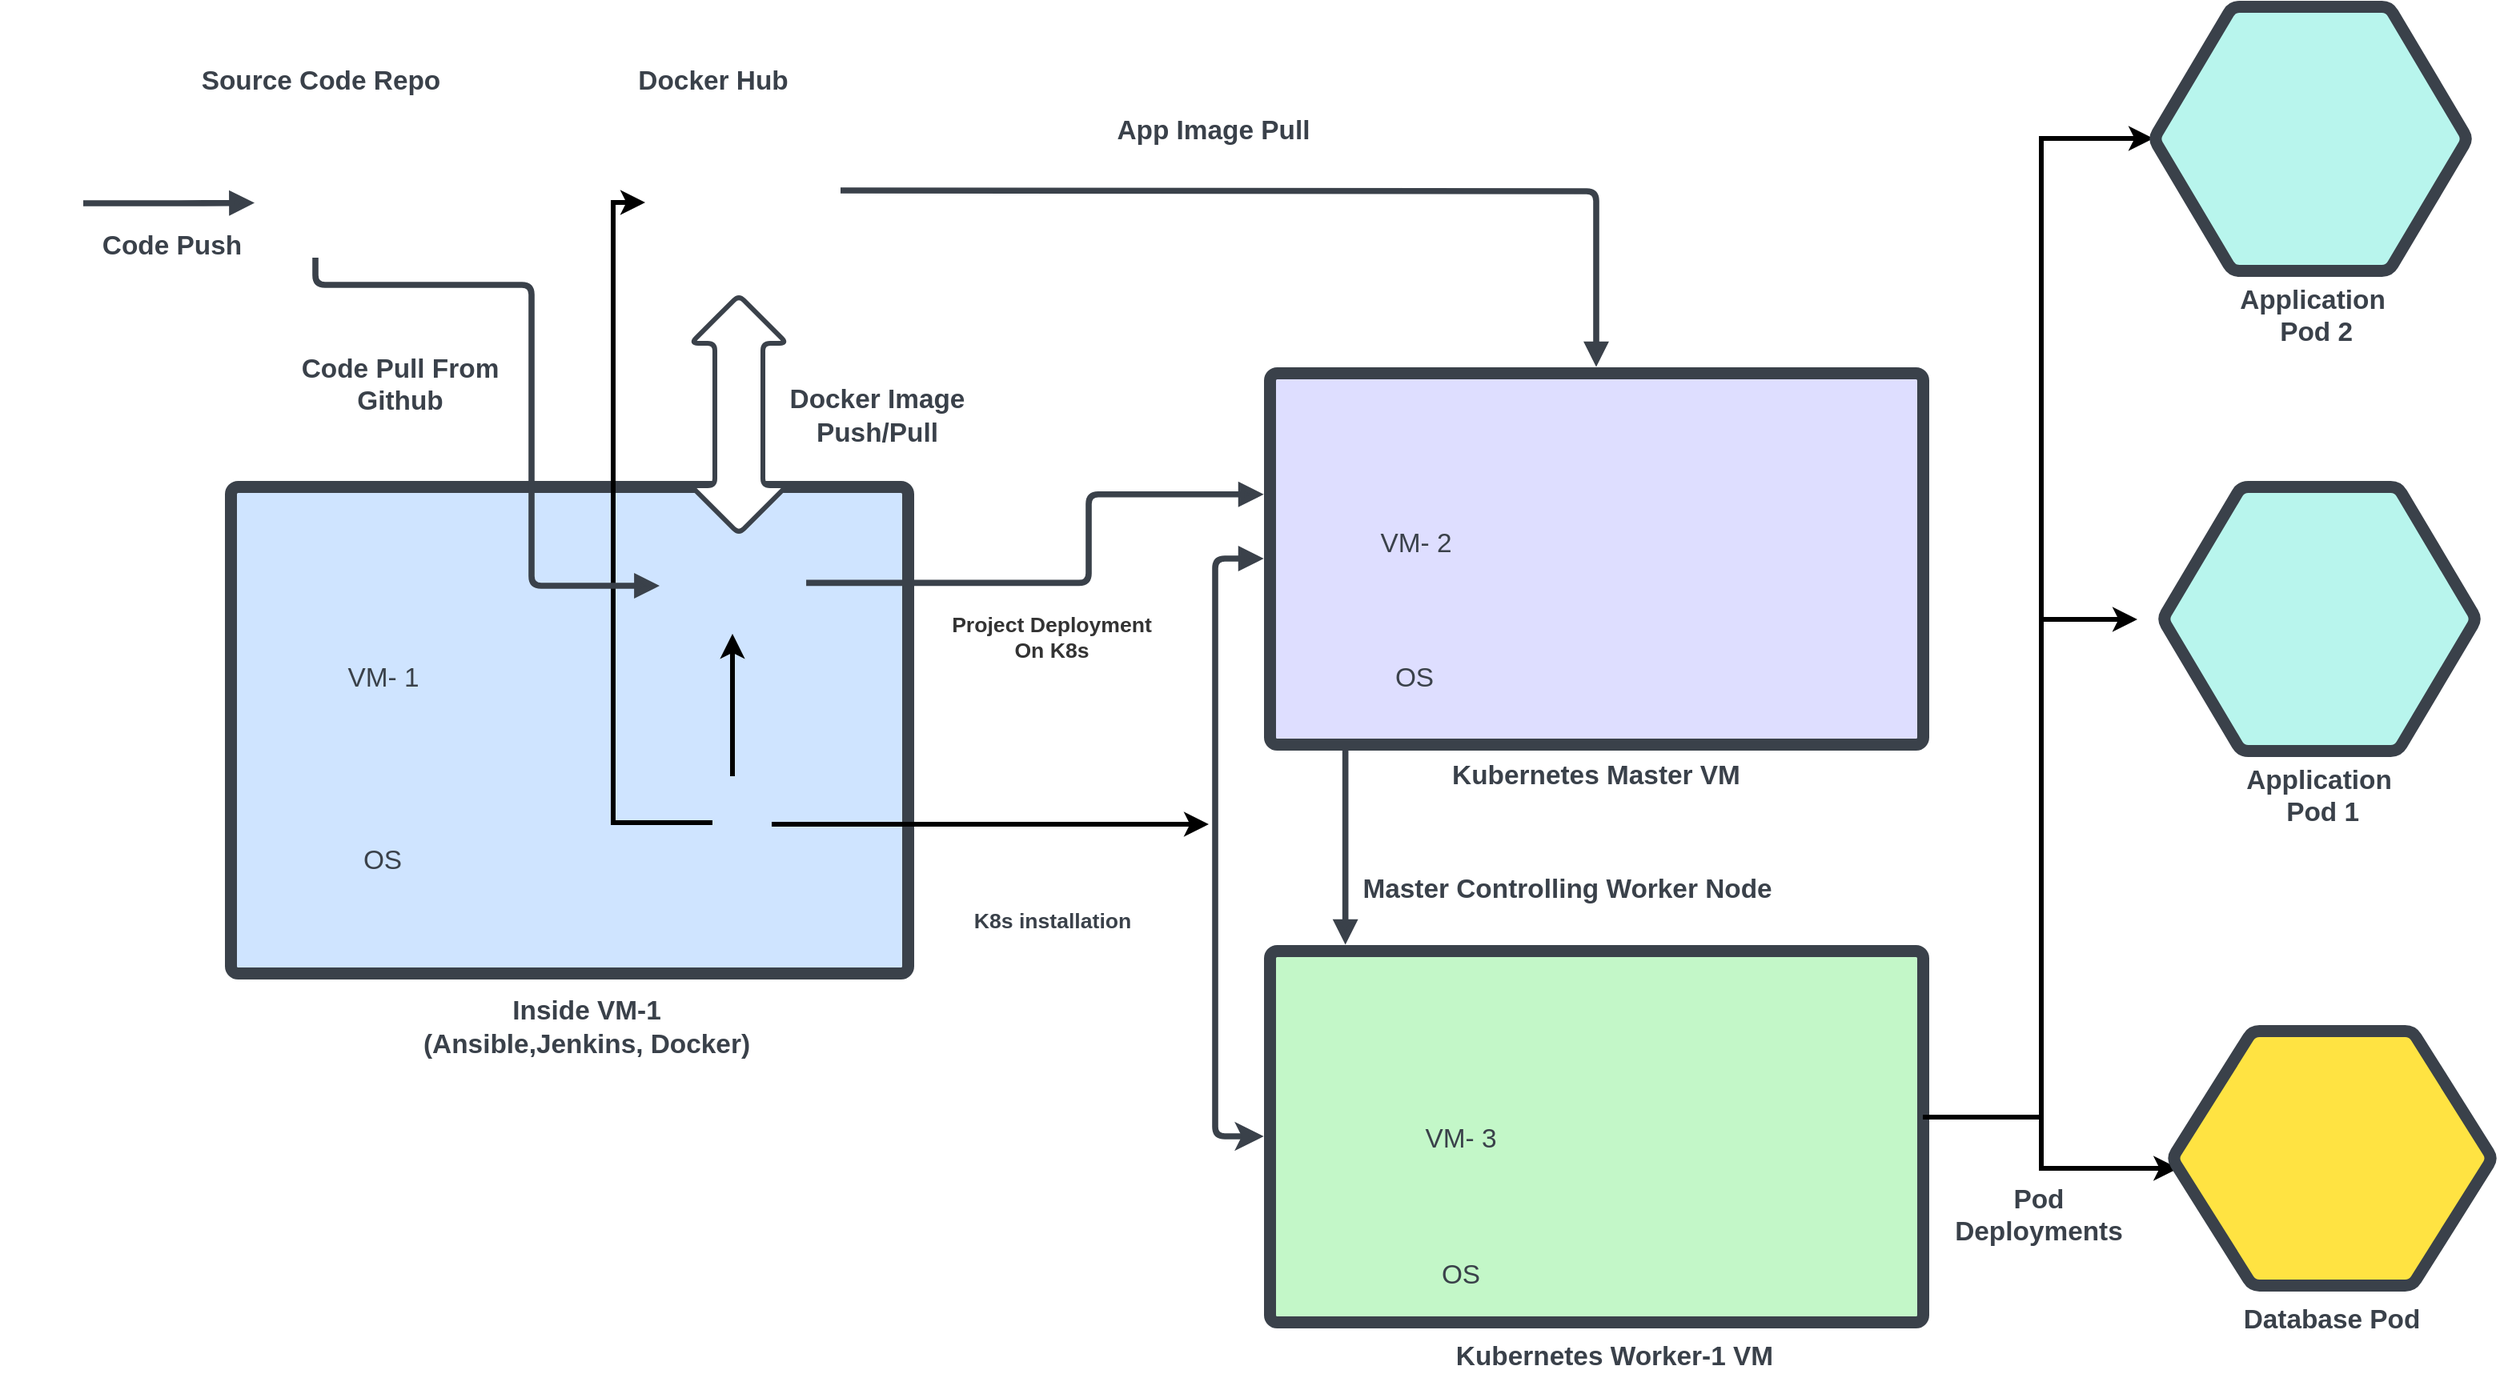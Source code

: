 <mxfile version="21.6.1" type="github">
  <diagram name="Page-1" id="2q4YPqR6SDCzdkbkJhSU">
    <mxGraphModel dx="8116" dy="1942" grid="1" gridSize="10" guides="1" tooltips="1" connect="1" arrows="1" fold="1" page="1" pageScale="1" pageWidth="827" pageHeight="1169" math="0" shadow="0">
      <root>
        <mxCell id="0" />
        <mxCell id="1" parent="0" />
        <mxCell id="Dl-Ma3oMHARwjfBRive8-1" value="" style="html=1;overflow=block;blockSpacing=1;whiteSpace=wrap;fontSize=13;spacing=3.8;strokeColor=#3a414a;strokeOpacity=100;fillOpacity=100;rounded=1;absoluteArcSize=1;arcSize=9;fillColor=#dedeff;strokeWidth=7.5;lucidId=5cT.9N6pU_Mk;" vertex="1" parent="1">
          <mxGeometry x="-5222" y="99" width="408" height="232" as="geometry" />
        </mxCell>
        <mxCell id="Dl-Ma3oMHARwjfBRive8-69" style="edgeStyle=orthogonalEdgeStyle;rounded=0;orthogonalLoop=1;jettySize=auto;html=1;entryX=0;entryY=0.5;entryDx=0;entryDy=0;strokeWidth=3;" edge="1" parent="1" target="Dl-Ma3oMHARwjfBRive8-66">
          <mxGeometry relative="1" as="geometry">
            <mxPoint x="-4810" y="564" as="sourcePoint" />
            <mxPoint x="-4738.804" y="-69.385" as="targetPoint" />
            <Array as="points">
              <mxPoint x="-4740" y="564" />
              <mxPoint x="-4740" y="-48" />
            </Array>
          </mxGeometry>
        </mxCell>
        <mxCell id="Dl-Ma3oMHARwjfBRive8-2" value="" style="html=1;overflow=block;blockSpacing=1;whiteSpace=wrap;fontSize=13;spacing=3.8;strokeColor=#3a414a;strokeOpacity=100;fillOpacity=100;rounded=1;absoluteArcSize=1;arcSize=9;fillColor=#c3f7c8;strokeWidth=7.5;lucidId=9WS.9QL8N6xv;" vertex="1" parent="1">
          <mxGeometry x="-5222" y="460" width="408" height="232" as="geometry" />
        </mxCell>
        <mxCell id="Dl-Ma3oMHARwjfBRive8-3" value="" style="points=[[0.714,0.338,0],[0.549,0.2,0],[0.85,0.198,0]];html=1;overflow=block;blockSpacing=1;whiteSpace=wrap;fontSize=13;spacing=3.8;strokeColor=#3a414a;strokeOpacity=100;fillOpacity=100;rounded=1;absoluteArcSize=1;arcSize=9;fillColor=#cfe4ff;strokeWidth=7.5;lucidId=tHR.RqMFKNO4;" vertex="1" parent="1">
          <mxGeometry x="-5871" y="170" width="423" height="304" as="geometry" />
        </mxCell>
        <mxCell id="Dl-Ma3oMHARwjfBRive8-4" value="" style="html=1;overflow=block;blockSpacing=1;whiteSpace=wrap;shape=image;fontSize=13;spacing=0;strokeColor=none;strokeOpacity=100;strokeWidth=0;image=https://images.lucid.app/images/0839ae5e-1928-40da-9dd1-2a745bce146e/content;imageAspect=0;lucidId=lZQ.nhfzFDih;" vertex="1" parent="1">
          <mxGeometry x="-5603" y="202" width="91" height="60" as="geometry" />
        </mxCell>
        <mxCell id="Dl-Ma3oMHARwjfBRive8-5" value="" style="html=1;overflow=block;blockSpacing=1;whiteSpace=wrap;shape=image;fontSize=13;spacing=0;strokeColor=none;strokeOpacity=100;strokeWidth=0;image=https://images.lucid.app/images/5dbf9200-86ef-41af-bba9-ffb445953cea/content;imageAspect=0;lucidId=1ZQ.fj6Nxm91;" vertex="1" parent="1">
          <mxGeometry x="-5812" y="198" width="73" height="69" as="geometry" />
        </mxCell>
        <mxCell id="Dl-Ma3oMHARwjfBRive8-6" value="" style="html=1;overflow=block;blockSpacing=1;whiteSpace=wrap;shape=image;fontSize=13;spacing=0;strokeColor=none;strokeOpacity=100;strokeWidth=0;image=https://images.lucid.app/images/e62f3f0d-a121-48e8-9074-ace3d86f06e4/content;imageAspect=0;lucidId=Y3Q.VHTpaRUR;" vertex="1" parent="1">
          <mxGeometry x="-4995" y="503" width="166" height="29" as="geometry" />
        </mxCell>
        <mxCell id="Dl-Ma3oMHARwjfBRive8-74" style="edgeStyle=orthogonalEdgeStyle;rounded=0;orthogonalLoop=1;jettySize=auto;html=1;strokeWidth=3;" edge="1" parent="1" source="Dl-Ma3oMHARwjfBRive8-7">
          <mxGeometry relative="1" as="geometry">
            <mxPoint x="-5260" y="381" as="targetPoint" />
          </mxGeometry>
        </mxCell>
        <mxCell id="Dl-Ma3oMHARwjfBRive8-77" style="edgeStyle=orthogonalEdgeStyle;rounded=0;orthogonalLoop=1;jettySize=auto;html=1;entryX=0;entryY=0.5;entryDx=0;entryDy=0;strokeWidth=3;" edge="1" parent="1">
          <mxGeometry relative="1" as="geometry">
            <mxPoint x="-5570" y="380.0" as="sourcePoint" />
            <mxPoint x="-5612" y="-7.5" as="targetPoint" />
            <Array as="points">
              <mxPoint x="-5632" y="380" />
              <mxPoint x="-5632" y="-8" />
            </Array>
          </mxGeometry>
        </mxCell>
        <mxCell id="Dl-Ma3oMHARwjfBRive8-78" value="" style="edgeStyle=orthogonalEdgeStyle;rounded=0;orthogonalLoop=1;jettySize=auto;html=1;strokeWidth=3;" edge="1" parent="1" source="Dl-Ma3oMHARwjfBRive8-7" target="Dl-Ma3oMHARwjfBRive8-4">
          <mxGeometry relative="1" as="geometry" />
        </mxCell>
        <mxCell id="Dl-Ma3oMHARwjfBRive8-7" value="" style="html=1;overflow=block;blockSpacing=1;whiteSpace=wrap;shape=image;fontSize=13;spacing=0;strokeColor=none;strokeOpacity=100;strokeWidth=0;image=https://images.lucid.app/images/f6d19e5a-acac-44e6-9520-affb39c4d1e9/content;imageAspect=0;lucidId=G6Q.1mLMZaCx;" vertex="1" parent="1">
          <mxGeometry x="-5582" y="351" width="49" height="60" as="geometry" />
        </mxCell>
        <mxCell id="Dl-Ma3oMHARwjfBRive8-8" value="" style="html=1;overflow=block;blockSpacing=1;whiteSpace=wrap;shape=image;fontSize=13;spacing=0;strokeColor=none;strokeOpacity=100;strokeWidth=0;image=https://images.lucid.app/images/7aab2980-8390-469f-9542-503a8dc7d49c/content;imageAspect=0;lucidId=39Q.k~S7HBWE;" vertex="1" parent="1">
          <mxGeometry x="-5620" y="-64" width="133" height="113" as="geometry" />
        </mxCell>
        <mxCell id="Dl-Ma3oMHARwjfBRive8-9" value="" style="html=1;overflow=block;blockSpacing=1;whiteSpace=wrap;shape=image;fontSize=13;spacing=0;strokeColor=none;strokeOpacity=100;strokeWidth=0;image=https://images.lucid.app/images/96fd7c5d-47f8-4f27-a543-2824d02b5435/content;imageAspect=0;lucidId=p~Q.Xl.0O8On;" vertex="1" parent="1">
          <mxGeometry x="-5856" y="-49" width="76" height="76" as="geometry" />
        </mxCell>
        <mxCell id="Dl-Ma3oMHARwjfBRive8-11" value="" style="html=1;jettySize=18;whiteSpace=wrap;fontSize=13;strokeColor=#3a414a;strokeOpacity=100;strokeWidth=3.8;rounded=1;arcSize=12;edgeStyle=orthogonalEdgeStyle;startArrow=none;endArrow=block;endFill=1;exitX=0.5;exitY=1;exitPerimeter=0;entryX=0;entryY=0.5;lucidId=YYS.RZbuwzPK;entryDx=0;entryDy=0;" edge="1" parent="1" source="Dl-Ma3oMHARwjfBRive8-9" target="Dl-Ma3oMHARwjfBRive8-4">
          <mxGeometry width="100" height="100" relative="1" as="geometry">
            <Array as="points">
              <mxPoint x="-5818" y="44" />
              <mxPoint x="-5683" y="44" />
              <mxPoint x="-5683" y="232" />
            </Array>
          </mxGeometry>
        </mxCell>
        <mxCell id="Dl-Ma3oMHARwjfBRive8-12" value="VM- 1" style="html=1;overflow=block;blockSpacing=1;whiteSpace=wrap;fontSize=16.7;fontColor=#3a414a;spacing=3.8;strokeOpacity=0;fillOpacity=0;rounded=1;absoluteArcSize=1;arcSize=9;fillColor=#ffffff;strokeWidth=0.8;lucidId=PZS.uT0q8Rq6;" vertex="1" parent="1">
          <mxGeometry x="-5821" y="276" width="91" height="25" as="geometry" />
        </mxCell>
        <mxCell id="Dl-Ma3oMHARwjfBRive8-13" value="Inside VM-1 (Ansible,Jenkins, Docker)" style="html=1;overflow=block;blockSpacing=1;whiteSpace=wrap;fontSize=16.7;fontColor=#3a414a;fontStyle=1;spacing=3.8;strokeOpacity=0;fillOpacity=0;rounded=1;absoluteArcSize=1;arcSize=9;fillColor=#ffffff;strokeWidth=0.8;lucidId=z0S.VyMDvYpo;" vertex="1" parent="1">
          <mxGeometry x="-5760" y="475" width="223" height="65" as="geometry" />
        </mxCell>
        <mxCell id="Dl-Ma3oMHARwjfBRive8-14" value="" style="html=1;overflow=block;blockSpacing=1;whiteSpace=wrap;shape=image;fontSize=13;spacing=0;strokeColor=none;strokeOpacity=100;strokeWidth=0;image=https://images.lucid.app/images/c1e099dd-e6ca-48bb-b745-3d01dbec6e6d/content;imageAspect=0;lucidId=u6S.5h0-Gnwb;" vertex="1" parent="1">
          <mxGeometry x="-4980" y="607" width="136" height="36" as="geometry" />
        </mxCell>
        <mxCell id="Dl-Ma3oMHARwjfBRive8-15" value="Kubernetes Worker-1 VM" style="html=1;overflow=block;blockSpacing=1;whiteSpace=wrap;fontSize=16.7;fontColor=#3a414a;fontStyle=1;spacing=3.8;strokeOpacity=0;fillOpacity=0;rounded=1;absoluteArcSize=1;arcSize=9;fillColor=#ffffff;strokeWidth=0.8;lucidId=76S.Ltz0b8oP;" vertex="1" parent="1">
          <mxGeometry x="-5116" y="692" width="219" height="43" as="geometry" />
        </mxCell>
        <mxCell id="Dl-Ma3oMHARwjfBRive8-16" value="" style="html=1;overflow=block;blockSpacing=1;whiteSpace=wrap;shape=image;fontSize=13;spacing=0;strokeColor=none;strokeOpacity=100;strokeWidth=0;image=https://images.lucid.app/images/5dbf9200-86ef-41af-bba9-ffb445953cea/content;imageAspect=0;lucidId=r8S.361AoPXp;" vertex="1" parent="1">
          <mxGeometry x="-5139" y="488" width="73" height="69" as="geometry" />
        </mxCell>
        <mxCell id="Dl-Ma3oMHARwjfBRive8-17" value="VM- 3" style="html=1;overflow=block;blockSpacing=1;whiteSpace=wrap;fontSize=16.7;fontColor=#3a414a;spacing=3.8;strokeOpacity=0;fillOpacity=0;rounded=1;absoluteArcSize=1;arcSize=9;fillColor=#ffffff;strokeWidth=0.8;lucidId=r8S.nkG5t3qW;" vertex="1" parent="1">
          <mxGeometry x="-5148" y="564" width="91" height="25" as="geometry" />
        </mxCell>
        <mxCell id="Dl-Ma3oMHARwjfBRive8-18" value="" style="html=1;overflow=block;blockSpacing=1;whiteSpace=wrap;shape=image;fontSize=13;spacing=0;strokeColor=none;strokeOpacity=100;strokeWidth=0;image=https://images.lucid.app/images/e964a3ed-ce19-4549-9dbc-fba7efb3c672/content;imageAspect=0;lucidId=y9S.GDf.oGoq;" vertex="1" parent="1">
          <mxGeometry x="-5176" y="612" width="136" height="26" as="geometry" />
        </mxCell>
        <mxCell id="Dl-Ma3oMHARwjfBRive8-19" value="OS" style="html=1;overflow=block;blockSpacing=1;whiteSpace=wrap;fontSize=16.7;fontColor=#3a414a;spacing=3.8;strokeOpacity=0;fillOpacity=0;rounded=1;absoluteArcSize=1;arcSize=9;fillColor=#ffffff;strokeWidth=0.8;lucidId=g-S.Ra3ovH3f;" vertex="1" parent="1">
          <mxGeometry x="-5125" y="649" width="45" height="22" as="geometry" />
        </mxCell>
        <mxCell id="Dl-Ma3oMHARwjfBRive8-20" value="" style="html=1;overflow=block;blockSpacing=1;whiteSpace=wrap;shape=image;fontSize=13;spacing=0;strokeColor=none;strokeOpacity=100;strokeWidth=0;image=https://images.lucid.app/images/77aa2bb6-9937-4ae3-a3e1-917ee15fafa7/content;imageAspect=0;lucidId=PaT.EkcdLVLc;" vertex="1" parent="1">
          <mxGeometry x="-5821" y="357" width="110" height="26" as="geometry" />
        </mxCell>
        <mxCell id="Dl-Ma3oMHARwjfBRive8-21" value="OS" style="html=1;overflow=block;blockSpacing=1;whiteSpace=wrap;fontSize=16.7;fontColor=#3a414a;spacing=3.8;strokeOpacity=0;fillOpacity=0;rounded=1;absoluteArcSize=1;arcSize=9;fillColor=#ffffff;strokeWidth=0.8;lucidId=~aT.bKo5OBzp;" vertex="1" parent="1">
          <mxGeometry x="-5806" y="386" width="60" height="35" as="geometry" />
        </mxCell>
        <mxCell id="Dl-Ma3oMHARwjfBRive8-22" value="Source Code Repo" style="html=1;overflow=block;blockSpacing=1;whiteSpace=wrap;fontSize=16.7;fontColor=#3a414a;fontStyle=1;spacing=3.8;strokeOpacity=0;fillOpacity=0;rounded=1;absoluteArcSize=1;arcSize=9;fillColor=#ffffff;strokeWidth=0.8;lucidId=rfT.Em8CiN_r;" vertex="1" parent="1">
          <mxGeometry x="-5909" y="-105" width="189" height="43" as="geometry" />
        </mxCell>
        <mxCell id="Dl-Ma3oMHARwjfBRive8-23" value="" style="shape=doubleArrow;arrowWidth=0.5;arrowSize=0.201;whiteSpace=wrap;fontSize=13;spacing=3.8;strokeColor=#3a414a;strokeOpacity=100;rounded=1;absoluteArcSize=1;arcSize=9;rotation=-270;strokeWidth=3;html=1;" vertex="1" parent="1">
          <mxGeometry x="-5628" y="95" width="149" height="60" as="geometry" />
        </mxCell>
        <mxCell id="Dl-Ma3oMHARwjfBRive8-24" value="Docker Hub" style="html=1;overflow=block;blockSpacing=1;whiteSpace=wrap;fontSize=16.7;fontColor=#3a414a;fontStyle=1;spacing=3.8;strokeOpacity=0;fillOpacity=0;rounded=1;absoluteArcSize=1;arcSize=9;fillColor=#ffffff;strokeWidth=0.8;lucidId=KgT.KoDKqtLL;" vertex="1" parent="1">
          <mxGeometry x="-5660" y="-105" width="181" height="43" as="geometry" />
        </mxCell>
        <mxCell id="Dl-Ma3oMHARwjfBRive8-25" value="" style="html=1;overflow=block;blockSpacing=1;whiteSpace=wrap;shape=image;fontSize=13;spacing=0;strokeColor=none;strokeOpacity=100;strokeWidth=0;image=https://images.lucid.app/images/5dbf9200-86ef-41af-bba9-ffb445953cea/content;imageAspect=0;lucidId=JkT.e7GCexTi;" vertex="1" parent="1">
          <mxGeometry x="-5167" y="116" width="73" height="69" as="geometry" />
        </mxCell>
        <mxCell id="Dl-Ma3oMHARwjfBRive8-26" value="VM- 2" style="html=1;overflow=block;blockSpacing=1;whiteSpace=wrap;fontSize=16.7;fontColor=#3a414a;spacing=3.8;strokeOpacity=0;fillOpacity=0;rounded=1;absoluteArcSize=1;arcSize=9;fillColor=#ffffff;strokeWidth=0.8;lucidId=JkT.Df7ssC.j;" vertex="1" parent="1">
          <mxGeometry x="-5176" y="192" width="91" height="25" as="geometry" />
        </mxCell>
        <mxCell id="Dl-Ma3oMHARwjfBRive8-27" value="" style="html=1;overflow=block;blockSpacing=1;whiteSpace=wrap;shape=image;fontSize=13;spacing=0;strokeColor=none;strokeOpacity=100;strokeWidth=0;image=https://images.lucid.app/images/e964a3ed-ce19-4549-9dbc-fba7efb3c672/content;imageAspect=0;lucidId=JkT.1xe4-brN;" vertex="1" parent="1">
          <mxGeometry x="-5192" y="240" width="136" height="26" as="geometry" />
        </mxCell>
        <mxCell id="Dl-Ma3oMHARwjfBRive8-28" value="OS" style="html=1;overflow=block;blockSpacing=1;whiteSpace=wrap;fontSize=16.7;fontColor=#3a414a;spacing=3.8;strokeOpacity=0;fillOpacity=0;rounded=1;absoluteArcSize=1;arcSize=9;fillColor=#ffffff;strokeWidth=0.8;lucidId=JkT.MHIBeB4Z;" vertex="1" parent="1">
          <mxGeometry x="-5154" y="276" width="45" height="22" as="geometry" />
        </mxCell>
        <mxCell id="Dl-Ma3oMHARwjfBRive8-29" value="" style="html=1;overflow=block;blockSpacing=1;whiteSpace=wrap;shape=image;fontSize=13;spacing=0;strokeColor=none;strokeOpacity=100;strokeWidth=0;image=https://images.lucid.app/images/e62f3f0d-a121-48e8-9074-ace3d86f06e4/content;imageAspect=0;lucidId=8lT.7Z6N0eMg;" vertex="1" parent="1">
          <mxGeometry x="-5003" y="135" width="166" height="29" as="geometry" />
        </mxCell>
        <mxCell id="Dl-Ma3oMHARwjfBRive8-30" value="Kubernetes Master VM" style="html=1;overflow=block;blockSpacing=1;whiteSpace=wrap;fontSize=16.7;fontColor=#3a414a;fontStyle=1;spacing=3.8;strokeOpacity=0;fillOpacity=0;rounded=1;absoluteArcSize=1;arcSize=9;fillColor=#ffffff;strokeWidth=0.8;lucidId=nmT.FwI06Pz1;" vertex="1" parent="1">
          <mxGeometry x="-5139" y="329" width="242" height="43" as="geometry" />
        </mxCell>
        <mxCell id="Dl-Ma3oMHARwjfBRive8-31" value="" style="html=1;jettySize=18;whiteSpace=wrap;fontSize=13;strokeColor=#3a414a;strokeOpacity=100;strokeWidth=3.8;rounded=1;arcSize=12;edgeStyle=orthogonalEdgeStyle;startArrow=classic;endArrow=block;endFill=1;exitX=-0.009;exitY=0.5;exitPerimeter=0;entryX=-0.009;entryY=0.5;entryPerimeter=0;lucidId=1nT.b-Emo-m5;startFill=1;" edge="1" parent="1" source="Dl-Ma3oMHARwjfBRive8-2" target="Dl-Ma3oMHARwjfBRive8-1">
          <mxGeometry width="100" height="100" relative="1" as="geometry">
            <Array as="points">
              <mxPoint x="-5256" y="576" />
              <mxPoint x="-5256" y="215" />
            </Array>
          </mxGeometry>
        </mxCell>
        <mxCell id="Dl-Ma3oMHARwjfBRive8-34" value="" style="html=1;jettySize=18;whiteSpace=wrap;fontSize=13;strokeColor=#3a414a;strokeOpacity=100;strokeWidth=3.8;rounded=1;arcSize=12;edgeStyle=orthogonalEdgeStyle;startArrow=none;endArrow=block;endFill=1;exitX=0.85;exitY=0.198;exitPerimeter=0;entryX=-0.009;entryY=0.327;entryPerimeter=0;lucidId=XIT.VC7dbxih;" edge="1" parent="1" source="Dl-Ma3oMHARwjfBRive8-3" target="Dl-Ma3oMHARwjfBRive8-1">
          <mxGeometry width="100" height="100" relative="1" as="geometry">
            <Array as="points" />
          </mxGeometry>
        </mxCell>
        <mxCell id="Dl-Ma3oMHARwjfBRive8-36" value="" style="html=1;overflow=block;blockSpacing=1;whiteSpace=wrap;shape=image;fontSize=13;spacing=0;strokeColor=none;strokeOpacity=100;strokeWidth=0;image=https://images.lucid.app/images/c1e099dd-e6ca-48bb-b745-3d01dbec6e6d/content;imageAspect=0;lucidId=SbU.c.XyZLue;" vertex="1" parent="1">
          <mxGeometry x="-4980" y="235" width="136" height="36" as="geometry" />
        </mxCell>
        <mxCell id="Dl-Ma3oMHARwjfBRive8-71" style="edgeStyle=orthogonalEdgeStyle;rounded=0;orthogonalLoop=1;jettySize=auto;html=1;strokeWidth=3;startArrow=classic;startFill=1;" edge="1" parent="1" source="Dl-Ma3oMHARwjfBRive8-38">
          <mxGeometry relative="1" as="geometry">
            <mxPoint x="-4680" y="253" as="targetPoint" />
            <Array as="points">
              <mxPoint x="-4740" y="596" />
              <mxPoint x="-4740" y="253" />
            </Array>
          </mxGeometry>
        </mxCell>
        <mxCell id="Dl-Ma3oMHARwjfBRive8-46" value="Pod Deployments" style="html=1;overflow=block;blockSpacing=1;whiteSpace=wrap;fontSize=16.7;fontColor=#3a414a;fontStyle=1;spacing=3.8;strokeOpacity=0;fillOpacity=0;rounded=1;absoluteArcSize=1;arcSize=9;fillColor=#ffffff;strokeWidth=0.8;lucidId=No-.lvnoJMJM;" vertex="1" parent="1">
          <mxGeometry x="-4802" y="602" width="121" height="46" as="geometry" />
        </mxCell>
        <mxCell id="Dl-Ma3oMHARwjfBRive8-47" value="Docker Image Push/Pull" style="html=1;overflow=block;blockSpacing=1;whiteSpace=wrap;fontSize=16.7;fontColor=#3a414a;fontStyle=1;spacing=3.8;strokeOpacity=0;fillOpacity=0;rounded=1;absoluteArcSize=1;arcSize=9;fillColor=#ffffff;strokeWidth=0.8;lucidId=Dp-.tNbPMVZ.;" vertex="1" parent="1">
          <mxGeometry x="-5531" y="99" width="128" height="53" as="geometry" />
        </mxCell>
        <mxCell id="Dl-Ma3oMHARwjfBRive8-48" value="Code Pull From Github" style="html=1;overflow=block;blockSpacing=1;whiteSpace=wrap;fontSize=16.7;fontColor=#3a414a;fontStyle=1;spacing=3.8;strokeOpacity=0;fillOpacity=0;rounded=1;absoluteArcSize=1;arcSize=9;fillColor=#ffffff;strokeWidth=0.8;lucidId=_p-.m4A0VA30;" vertex="1" parent="1">
          <mxGeometry x="-5834" y="83" width="138" height="43" as="geometry" />
        </mxCell>
        <mxCell id="Dl-Ma3oMHARwjfBRive8-49" value="Project Deployment&#xa;On K8s" style="html=1;overflow=block;blockSpacing=1;whiteSpace=wrap;fontSize=13.3;fontColor=#333333;fontStyle=1;align=center;spacing=3.8;strokeOpacity=0;fillOpacity=0;rounded=1;absoluteArcSize=1;arcSize=9;fillColor=#ffffff;strokeWidth=0.8;lucidId=1q-.gLM~SQ97;" vertex="1" parent="1">
          <mxGeometry x="-5426" y="240" width="136" height="48" as="geometry" />
        </mxCell>
        <mxCell id="Dl-Ma3oMHARwjfBRive8-50" value="" style="html=1;overflow=block;blockSpacing=1;whiteSpace=wrap;shape=image;fontSize=13;spacing=0;strokeColor=none;strokeOpacity=100;strokeWidth=0;image=https://images.lucid.app/images/9f01b302-5040-4e6e-be54-d4b0a862a444/content;imageAspect=0;lucidId=st-.MnG1-Kka;" vertex="1" parent="1">
          <mxGeometry x="-6015" y="-30" width="52" height="46" as="geometry" />
        </mxCell>
        <mxCell id="Dl-Ma3oMHARwjfBRive8-51" value="" style="html=1;jettySize=18;whiteSpace=wrap;fontSize=13;strokeColor=#3a414a;strokeOpacity=100;strokeWidth=3.8;rounded=1;arcSize=12;edgeStyle=orthogonalEdgeStyle;startArrow=none;endArrow=block;endFill=1;exitX=1;exitY=0.5;exitPerimeter=0;entryX=0;entryY=0.55;entryPerimeter=0;lucidId=3t-.5YrvoPGL;" edge="1" parent="1" source="Dl-Ma3oMHARwjfBRive8-50" target="Dl-Ma3oMHARwjfBRive8-9">
          <mxGeometry width="100" height="100" relative="1" as="geometry">
            <Array as="points" />
          </mxGeometry>
        </mxCell>
        <mxCell id="Dl-Ma3oMHARwjfBRive8-52" value="Code Push" style="html=1;overflow=block;blockSpacing=1;whiteSpace=wrap;fontSize=16.7;fontColor=#3a414a;fontStyle=1;spacing=3.8;strokeOpacity=0;fillOpacity=0;rounded=1;absoluteArcSize=1;arcSize=9;fillColor=#ffffff;strokeWidth=0.8;lucidId=mu-.389LFaOt;" vertex="1" parent="1">
          <mxGeometry x="-5959" y="3" width="103" height="34" as="geometry" />
        </mxCell>
        <mxCell id="Dl-Ma3oMHARwjfBRive8-53" value="K8s installation" style="html=1;overflow=block;blockSpacing=1;whiteSpace=wrap;fontSize=13.3;fontColor=#3a414a;fontStyle=1;spacing=3.8;strokeOpacity=0;fillOpacity=0;rounded=1;absoluteArcSize=1;arcSize=9;fillColor=#ffffff;strokeWidth=0.8;lucidId=Kv-.YQGEegtq;" vertex="1" parent="1">
          <mxGeometry x="-5413" y="422" width="111" height="38" as="geometry" />
        </mxCell>
        <mxCell id="Dl-Ma3oMHARwjfBRive8-54" value="" style="html=1;jettySize=18;whiteSpace=wrap;fontSize=13;strokeColor=#3a414a;strokeOpacity=100;strokeWidth=3.8;rounded=1;arcSize=12;edgeStyle=orthogonalEdgeStyle;startArrow=none;endArrow=block;endFill=1;exitX=0.116;exitY=1.016;exitPerimeter=0;entryX=0.116;entryY=-0.016;entryPerimeter=0;lucidId=FA-.fLKL1OzZ;" edge="1" parent="1" source="Dl-Ma3oMHARwjfBRive8-1" target="Dl-Ma3oMHARwjfBRive8-2">
          <mxGeometry width="100" height="100" relative="1" as="geometry">
            <Array as="points" />
          </mxGeometry>
        </mxCell>
        <mxCell id="Dl-Ma3oMHARwjfBRive8-55" value="Master Controlling Worker Node" style="html=1;overflow=block;blockSpacing=1;whiteSpace=wrap;fontSize=16.7;fontColor=#3a414a;fontStyle=1;spacing=3.8;strokeOpacity=0;fillOpacity=0;rounded=1;absoluteArcSize=1;arcSize=9;fillColor=#ffffff;strokeWidth=0.8;lucidId=KB-.3CVFowF0;" vertex="1" parent="1">
          <mxGeometry x="-5167" y="398" width="262" height="48" as="geometry" />
        </mxCell>
        <mxCell id="Dl-Ma3oMHARwjfBRive8-56" value="" style="html=1;jettySize=18;whiteSpace=wrap;fontSize=13;strokeColor=#3a414a;strokeOpacity=100;strokeWidth=3.8;rounded=1;arcSize=12;edgeStyle=orthogonalEdgeStyle;startArrow=none;endArrow=block;endFill=1;entryX=0.5;entryY=-0.016;entryPerimeter=0;lucidId=3K-.xUjIa3yi;" edge="1" parent="1" target="Dl-Ma3oMHARwjfBRive8-1">
          <mxGeometry width="100" height="100" relative="1" as="geometry">
            <Array as="points" />
            <mxPoint x="-5490" y="-15" as="sourcePoint" />
          </mxGeometry>
        </mxCell>
        <mxCell id="Dl-Ma3oMHARwjfBRive8-57" value="App Image Pull" style="html=1;overflow=block;blockSpacing=1;whiteSpace=wrap;fontSize=16.7;fontColor=#3a414a;fontStyle=1;spacing=3.8;strokeOpacity=0;fillOpacity=0;rounded=1;absoluteArcSize=1;arcSize=9;fillColor=#ffffff;strokeWidth=0.8;lucidId=qL-.0ig-6EC8;" vertex="1" parent="1">
          <mxGeometry x="-5347" y="-75" width="180" height="45" as="geometry" />
        </mxCell>
        <mxCell id="Dl-Ma3oMHARwjfBRive8-64" value="" style="endArrow=none;html=1;rounded=0;strokeWidth=3;" edge="1" parent="1">
          <mxGeometry width="50" height="50" relative="1" as="geometry">
            <mxPoint x="-4814" y="564" as="sourcePoint" />
            <mxPoint x="-4740" y="564" as="targetPoint" />
          </mxGeometry>
        </mxCell>
        <mxCell id="Dl-Ma3oMHARwjfBRive8-66" value="" style="html=1;overflow=block;blockSpacing=1;whiteSpace=wrap;shape=hexagon;perimeter=hexagonPerimeter2;fontSize=13;spacing=3.8;strokeColor=#3a414a;strokeOpacity=100;fillOpacity=100;rounded=1;absoluteArcSize=1;arcSize=9;fillColor=#b8f5ed;strokeWidth=7.5;lucidId=JK9.-~.FRcrR;" vertex="1" parent="1">
          <mxGeometry x="-4670" y="-130" width="196" height="165" as="geometry" />
        </mxCell>
        <mxCell id="Dl-Ma3oMHARwjfBRive8-67" value="Application&lt;br&gt;&amp;nbsp;Pod 2" style="html=1;overflow=block;blockSpacing=1;whiteSpace=wrap;fontSize=16.7;fontColor=#3a414a;fontStyle=1;spacing=3.8;strokeOpacity=0;fillOpacity=0;rounded=1;absoluteArcSize=1;arcSize=9;fillColor=#ffffff;strokeWidth=0.8;lucidId=xm-.19RdNuK6;" vertex="1" parent="1">
          <mxGeometry x="-4661" y="40" width="181" height="43" as="geometry" />
        </mxCell>
        <mxCell id="Dl-Ma3oMHARwjfBRive8-68" value="" style="html=1;overflow=block;blockSpacing=1;whiteSpace=wrap;shape=image;fontSize=13;spacing=0;strokeColor=none;strokeOpacity=100;strokeWidth=0;image=https://images.lucid.app/images/1e4f58bc-8a7c-4b28-a4cd-22fafa59d44f/content;imageAspect=0;lucidId=mT-.AfdQ0012;" vertex="1" parent="1">
          <mxGeometry x="-4614" y="-91" width="84" height="84" as="geometry" />
        </mxCell>
        <mxCell id="Dl-Ma3oMHARwjfBRive8-72" value="" style="group" vertex="1" connectable="0" parent="1">
          <mxGeometry x="-4658.5" y="510" width="200" height="202" as="geometry" />
        </mxCell>
        <mxCell id="Dl-Ma3oMHARwjfBRive8-38" value="" style="html=1;overflow=block;blockSpacing=1;whiteSpace=wrap;shape=hexagon;perimeter=hexagonPerimeter2;fontSize=13;spacing=3.8;strokeColor=#3a414a;strokeOpacity=100;fillOpacity=100;rounded=1;absoluteArcSize=1;arcSize=9;fillColor=#ffe342;strokeWidth=7.5;lucidId=YL9.nkwOdMao;" vertex="1" parent="Dl-Ma3oMHARwjfBRive8-72">
          <mxGeometry width="200" height="159" as="geometry" />
        </mxCell>
        <mxCell id="Dl-Ma3oMHARwjfBRive8-39" value="" style="html=1;overflow=block;blockSpacing=1;whiteSpace=wrap;shape=image;fontSize=13;spacing=0;strokeColor=none;strokeOpacity=100;strokeWidth=0;image=https://images.lucid.app/images/dbb38b29-7718-4d9d-9f7a-e53da1248f42/content;imageAspect=0;lucidId=8M9.2MrHBkjj;" vertex="1" parent="Dl-Ma3oMHARwjfBRive8-72">
          <mxGeometry x="65" y="40" width="70" height="70" as="geometry" />
        </mxCell>
        <mxCell id="Dl-Ma3oMHARwjfBRive8-45" value="Database Pod" style="html=1;overflow=block;blockSpacing=1;whiteSpace=wrap;fontSize=16.7;fontColor=#3a414a;fontStyle=1;spacing=3.8;strokeOpacity=0;fillOpacity=0;rounded=1;absoluteArcSize=1;arcSize=9;fillColor=#ffffff;strokeWidth=0.8;lucidId=Gn-.EIRxfufm;" vertex="1" parent="Dl-Ma3oMHARwjfBRive8-72">
          <mxGeometry x="9" y="159" width="181" height="43" as="geometry" />
        </mxCell>
        <mxCell id="Dl-Ma3oMHARwjfBRive8-37" value="" style="html=1;overflow=block;blockSpacing=1;whiteSpace=wrap;shape=hexagon;perimeter=hexagonPerimeter2;fontSize=13;spacing=3.8;strokeColor=#3a414a;strokeOpacity=100;fillOpacity=100;rounded=1;absoluteArcSize=1;arcSize=9;fillColor=#b8f5ed;strokeWidth=7.5;lucidId=JK9.-~.FRcrR;" vertex="1" parent="1">
          <mxGeometry x="-4664.5" y="170" width="196" height="165" as="geometry" />
        </mxCell>
        <mxCell id="Dl-Ma3oMHARwjfBRive8-43" value="Application&lt;br&gt;&amp;nbsp;Pod 1" style="html=1;overflow=block;blockSpacing=1;whiteSpace=wrap;fontSize=16.7;fontColor=#3a414a;fontStyle=1;spacing=3.8;strokeOpacity=0;fillOpacity=0;rounded=1;absoluteArcSize=1;arcSize=9;fillColor=#ffffff;strokeWidth=0.8;lucidId=xm-.19RdNuK6;" vertex="1" parent="1">
          <mxGeometry x="-4657" y="340" width="181" height="43" as="geometry" />
        </mxCell>
        <mxCell id="Dl-Ma3oMHARwjfBRive8-58" value="" style="html=1;overflow=block;blockSpacing=1;whiteSpace=wrap;shape=image;fontSize=13;spacing=0;strokeColor=none;strokeOpacity=100;strokeWidth=0;image=https://images.lucid.app/images/1e4f58bc-8a7c-4b28-a4cd-22fafa59d44f/content;imageAspect=0;lucidId=mT-.AfdQ0012;" vertex="1" parent="1">
          <mxGeometry x="-4602" y="214" width="84" height="84" as="geometry" />
        </mxCell>
      </root>
    </mxGraphModel>
  </diagram>
</mxfile>
